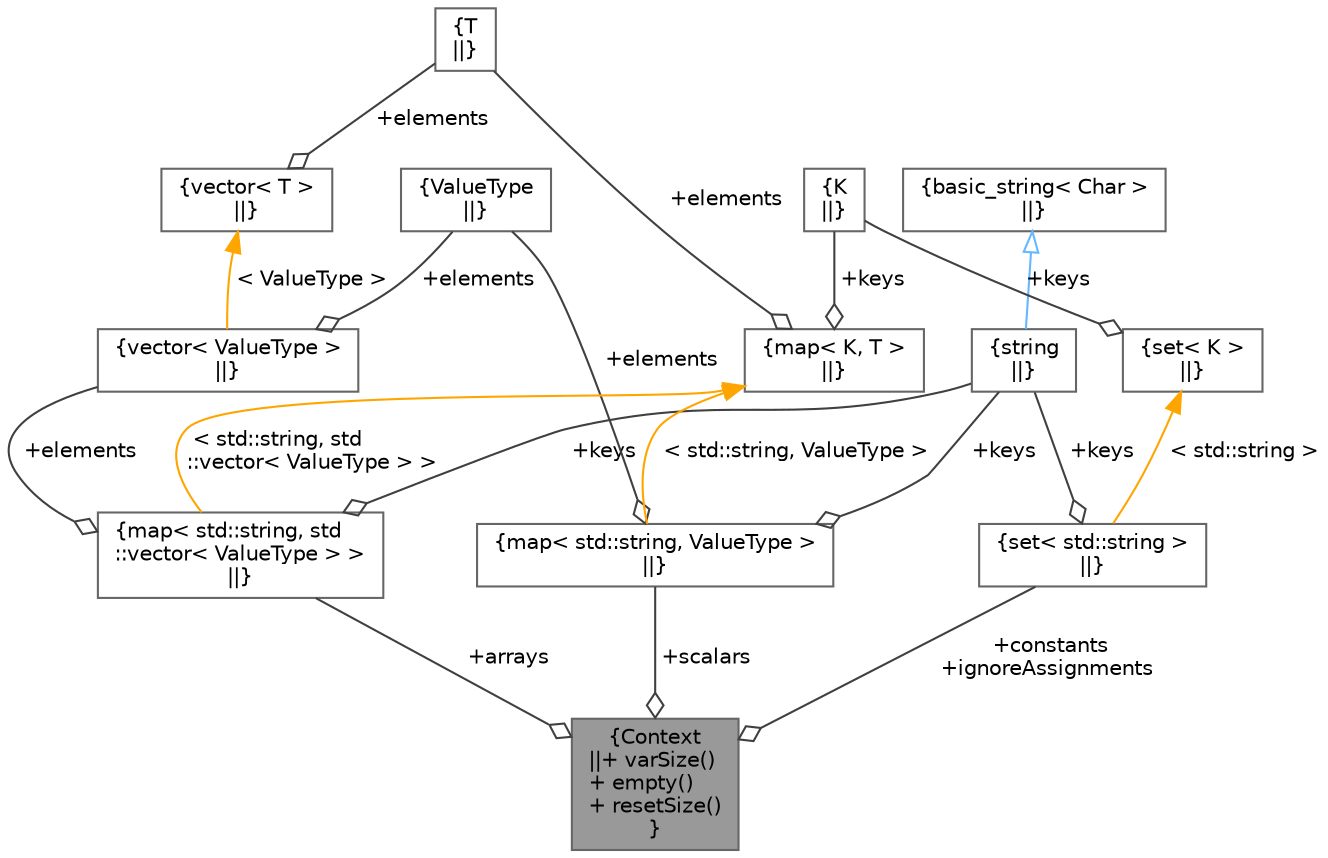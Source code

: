 digraph "Context"
{
 // INTERACTIVE_SVG=YES
 // LATEX_PDF_SIZE
  bgcolor="transparent";
  edge [fontname=Helvetica,fontsize=10,labelfontname=Helvetica,labelfontsize=10];
  node [fontname=Helvetica,fontsize=10,shape=box,height=0.2,width=0.4];
  Node1 [label="{Context\n||+ varSize()\l+ empty()\l+ resetSize()\l}",height=0.2,width=0.4,color="gray40", fillcolor="grey60", style="filled", fontcolor="black",tooltip=" "];
  Node2 -> Node1 [color="grey25",style="solid",label=" +constants\n+ignoreAssignments" ,arrowhead="odiamond"];
  Node2 [label="{set\< std::string \>\n||}",height=0.2,width=0.4,color="gray40", fillcolor="white", style="filled",tooltip=" "];
  Node3 -> Node2 [color="grey25",style="solid",label=" +keys" ,arrowhead="odiamond"];
  Node3 [label="{string\n||}",height=0.2,width=0.4,color="gray40", fillcolor="white", style="filled",tooltip=" "];
  Node4 -> Node3 [dir="back",color="steelblue1",style="solid",arrowtail="onormal"];
  Node4 [label="{basic_string\< Char \>\n||}",height=0.2,width=0.4,color="gray40", fillcolor="white", style="filled",tooltip=" "];
  Node5 -> Node2 [dir="back",color="orange",style="solid",label=" \< std::string \>" ];
  Node5 [label="{set\< K \>\n||}",height=0.2,width=0.4,color="gray40", fillcolor="white", style="filled",tooltip=" "];
  Node6 -> Node5 [color="grey25",style="solid",label=" +keys" ,arrowhead="odiamond"];
  Node6 [label="{K\n||}",height=0.2,width=0.4,color="gray40", fillcolor="white", style="filled",tooltip=" "];
  Node7 -> Node1 [color="grey25",style="solid",label=" +scalars" ,arrowhead="odiamond"];
  Node7 [label="{map\< std::string, ValueType \>\n||}",height=0.2,width=0.4,color="gray40", fillcolor="white", style="filled",tooltip=" "];
  Node3 -> Node7 [color="grey25",style="solid",label=" +keys" ,arrowhead="odiamond"];
  Node8 -> Node7 [color="grey25",style="solid",label=" +elements" ,arrowhead="odiamond"];
  Node8 [label="{ValueType\n||}",height=0.2,width=0.4,color="gray40", fillcolor="white", style="filled",tooltip=" "];
  Node9 -> Node7 [dir="back",color="orange",style="solid",label=" \< std::string, ValueType \>" ];
  Node9 [label="{map\< K, T \>\n||}",height=0.2,width=0.4,color="gray40", fillcolor="white", style="filled",tooltip=" "];
  Node6 -> Node9 [color="grey25",style="solid",label=" +keys" ,arrowhead="odiamond"];
  Node10 -> Node9 [color="grey25",style="solid",label=" +elements" ,arrowhead="odiamond"];
  Node10 [label="{T\n||}",height=0.2,width=0.4,color="gray40", fillcolor="white", style="filled",tooltip=" "];
  Node11 -> Node1 [color="grey25",style="solid",label=" +arrays" ,arrowhead="odiamond"];
  Node11 [label="{map\< std::string, std\l::vector\< ValueType \> \>\n||}",height=0.2,width=0.4,color="gray40", fillcolor="white", style="filled",tooltip=" "];
  Node3 -> Node11 [color="grey25",style="solid",label=" +keys" ,arrowhead="odiamond"];
  Node12 -> Node11 [color="grey25",style="solid",label=" +elements" ,arrowhead="odiamond"];
  Node12 [label="{vector\< ValueType \>\n||}",height=0.2,width=0.4,color="gray40", fillcolor="white", style="filled",tooltip=" "];
  Node8 -> Node12 [color="grey25",style="solid",label=" +elements" ,arrowhead="odiamond"];
  Node13 -> Node12 [dir="back",color="orange",style="solid",label=" \< ValueType \>" ];
  Node13 [label="{vector\< T \>\n||}",height=0.2,width=0.4,color="gray40", fillcolor="white", style="filled",tooltip=" "];
  Node10 -> Node13 [color="grey25",style="solid",label=" +elements" ,arrowhead="odiamond"];
  Node9 -> Node11 [dir="back",color="orange",style="solid",label=" \< std::string, std\l::vector\< ValueType \> \>" ];
}

